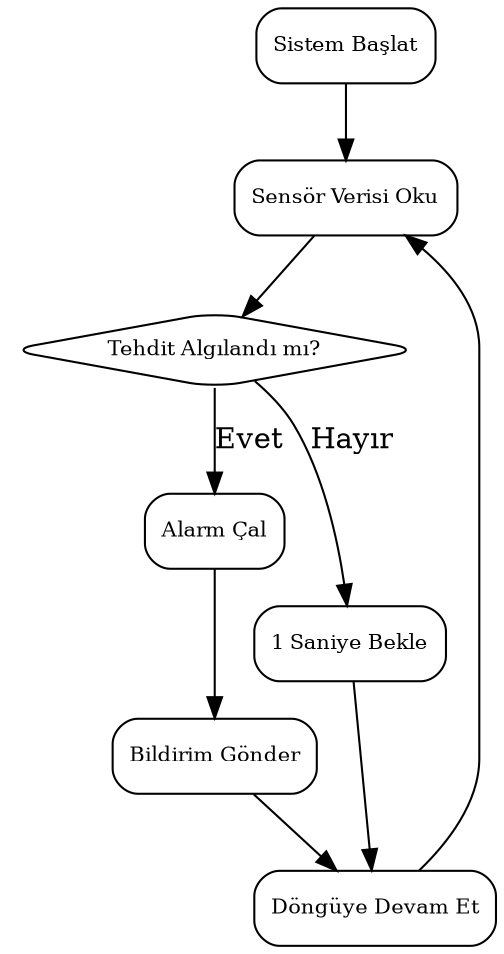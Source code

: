 digraph AkilliEvGuvenlik {
    rankdir=TB;
    node [shape=box, style=rounded, fontsize=10];

    Start [label="Sistem Başlat"];
    SensorOku [label="Sensör Verisi Oku"];
    TehditKontrol [label="Tehdit Algılandı mı?", shape=diamond];
    AlarmVer [label="Alarm Çal"];
    Bildirim [label="Bildirim Gönder"];
    Bekle [label="1 Saniye Bekle"];
    LoopBack [label="Döngüye Devam Et"];

    // Akış
    Start -> SensorOku;
    SensorOku -> TehditKontrol;

    TehditKontrol -> AlarmVer [label="Evet"];
    AlarmVer -> Bildirim -> LoopBack;

    TehditKontrol -> Bekle [label="Hayır"];
    Bekle -> LoopBack;
    LoopBack -> SensorOku;
}
